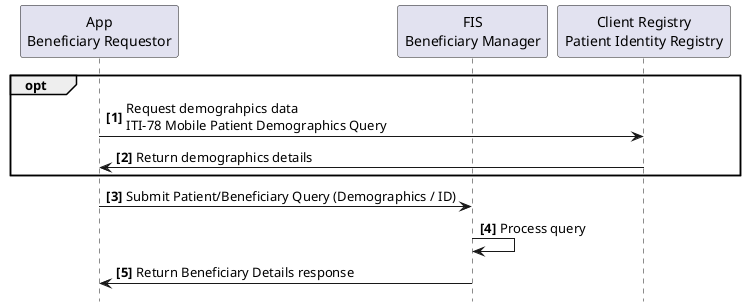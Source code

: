 @startuml
skinparam svgDimensionStyle false
hide footbox
autonumber "<b>[0]"

participant "App\nBeneficiary Requestor" as App
participant "FIS\nBeneficiary Manager" as FIS
participant "Client Registry\nPatient Identity Registry" as CR


opt
  App->CR: Request demograhpics data\nITI-78 Mobile Patient Demographics Query
  CR->App: Return demographics details
end

App->FIS: Submit Patient/Beneficiary Query (Demographics / ID)
FIS->FIS: Process query
FIS->App: Return Beneficiary Details response

@enduml
